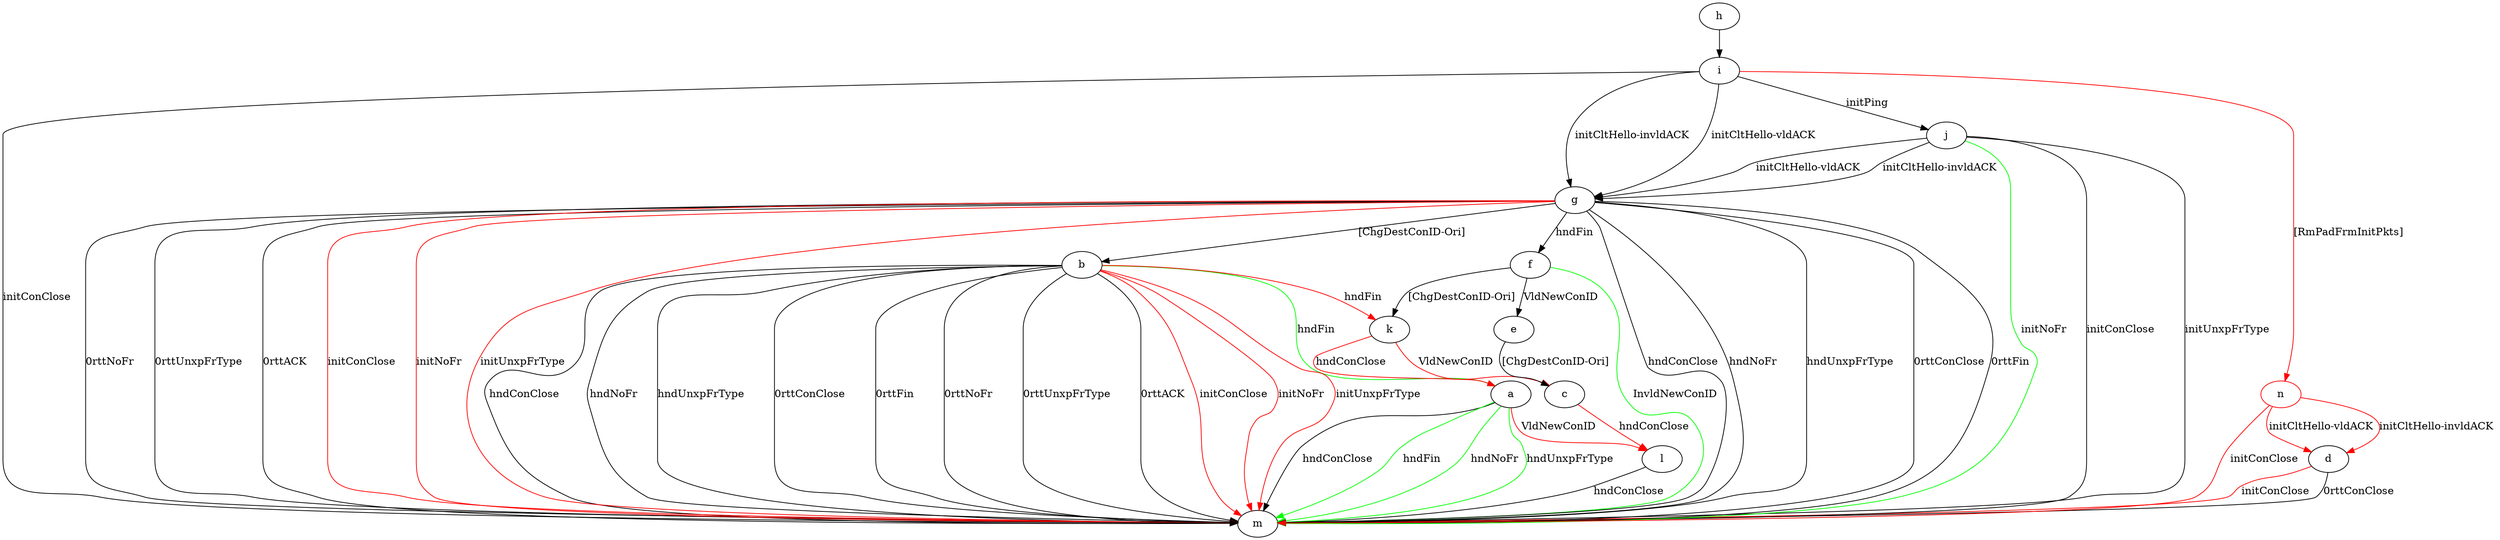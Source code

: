 digraph "" {
	a -> l	[key=0,
		color=red,
		label="VldNewConID "];
	a -> m	[key=0,
		label="hndConClose "];
	a -> m	[key=1,
		color=green,
		label="hndFin "];
	a -> m	[key=2,
		color=green,
		label="hndNoFr "];
	a -> m	[key=3,
		color=green,
		label="hndUnxpFrType "];
	b -> a	[key=0,
		color=green,
		label="hndFin "];
	b -> k	[key=0,
		color=red,
		label="hndFin "];
	b -> m	[key=0,
		label="hndConClose "];
	b -> m	[key=1,
		label="hndNoFr "];
	b -> m	[key=2,
		label="hndUnxpFrType "];
	b -> m	[key=3,
		label="0rttConClose "];
	b -> m	[key=4,
		label="0rttFin "];
	b -> m	[key=5,
		label="0rttNoFr "];
	b -> m	[key=6,
		label="0rttUnxpFrType "];
	b -> m	[key=7,
		label="0rttACK "];
	b -> m	[key=8,
		color=red,
		label="initConClose "];
	b -> m	[key=9,
		color=red,
		label="initNoFr "];
	b -> m	[key=10,
		color=red,
		label="initUnxpFrType "];
	c -> l	[key=0,
		color=red,
		label="hndConClose "];
	d -> m	[key=0,
		label="0rttConClose "];
	d -> m	[key=1,
		color=red,
		label="initConClose "];
	e -> c	[key=0,
		label="[ChgDestConID-Ori] "];
	f -> e	[key=0,
		label="VldNewConID "];
	f -> k	[key=0,
		label="[ChgDestConID-Ori] "];
	f -> m	[key=0,
		color=green,
		label="InvldNewConID "];
	g -> b	[key=0,
		label="[ChgDestConID-Ori] "];
	g -> f	[key=0,
		label="hndFin "];
	g -> m	[key=0,
		label="hndConClose "];
	g -> m	[key=1,
		label="hndNoFr "];
	g -> m	[key=2,
		label="hndUnxpFrType "];
	g -> m	[key=3,
		label="0rttConClose "];
	g -> m	[key=4,
		label="0rttFin "];
	g -> m	[key=5,
		label="0rttNoFr "];
	g -> m	[key=6,
		label="0rttUnxpFrType "];
	g -> m	[key=7,
		label="0rttACK "];
	g -> m	[key=8,
		color=red,
		label="initConClose "];
	g -> m	[key=9,
		color=red,
		label="initNoFr "];
	g -> m	[key=10,
		color=red,
		label="initUnxpFrType "];
	h -> i	[key=0];
	i -> g	[key=0,
		label="initCltHello-vldACK "];
	i -> g	[key=1,
		label="initCltHello-invldACK "];
	i -> j	[key=0,
		label="initPing "];
	i -> m	[key=0,
		label="initConClose "];
	n	[color=red];
	i -> n	[key=0,
		color=red,
		label="[RmPadFrmInitPkts] "];
	j -> g	[key=0,
		label="initCltHello-vldACK "];
	j -> g	[key=1,
		label="initCltHello-invldACK "];
	j -> m	[key=0,
		label="initConClose "];
	j -> m	[key=1,
		label="initUnxpFrType "];
	j -> m	[key=2,
		color=green,
		label="initNoFr "];
	k -> a	[key=0,
		color=red,
		label="hndConClose "];
	k -> c	[key=0,
		color=red,
		label="VldNewConID "];
	l -> m	[key=0,
		label="hndConClose "];
	n -> d	[key=0,
		color=red,
		label="initCltHello-vldACK "];
	n -> d	[key=1,
		color=red,
		label="initCltHello-invldACK "];
	n -> m	[key=0,
		color=red,
		label="initConClose "];
}
